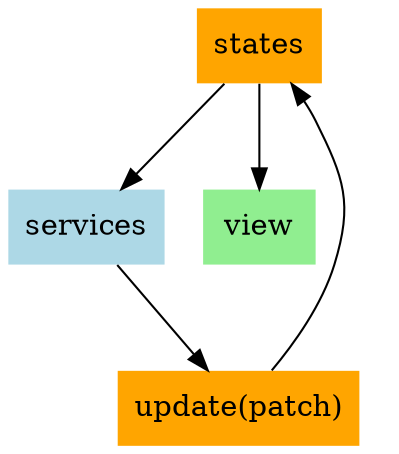 digraph meiosisdocs {
  states [shape="none", style="filled", fillcolor="orange", label="states"]
  services [shape="none", style="filled", fillcolor="lightblue", label="services"]
  update [shape="none", style="filled", fillcolor="orange", label="update(patch)"]
  view [shape="none", style="filled", fillcolor="lightgreen", label="view"]

  states -> services -> update -> states -> view [label="     "]
}

